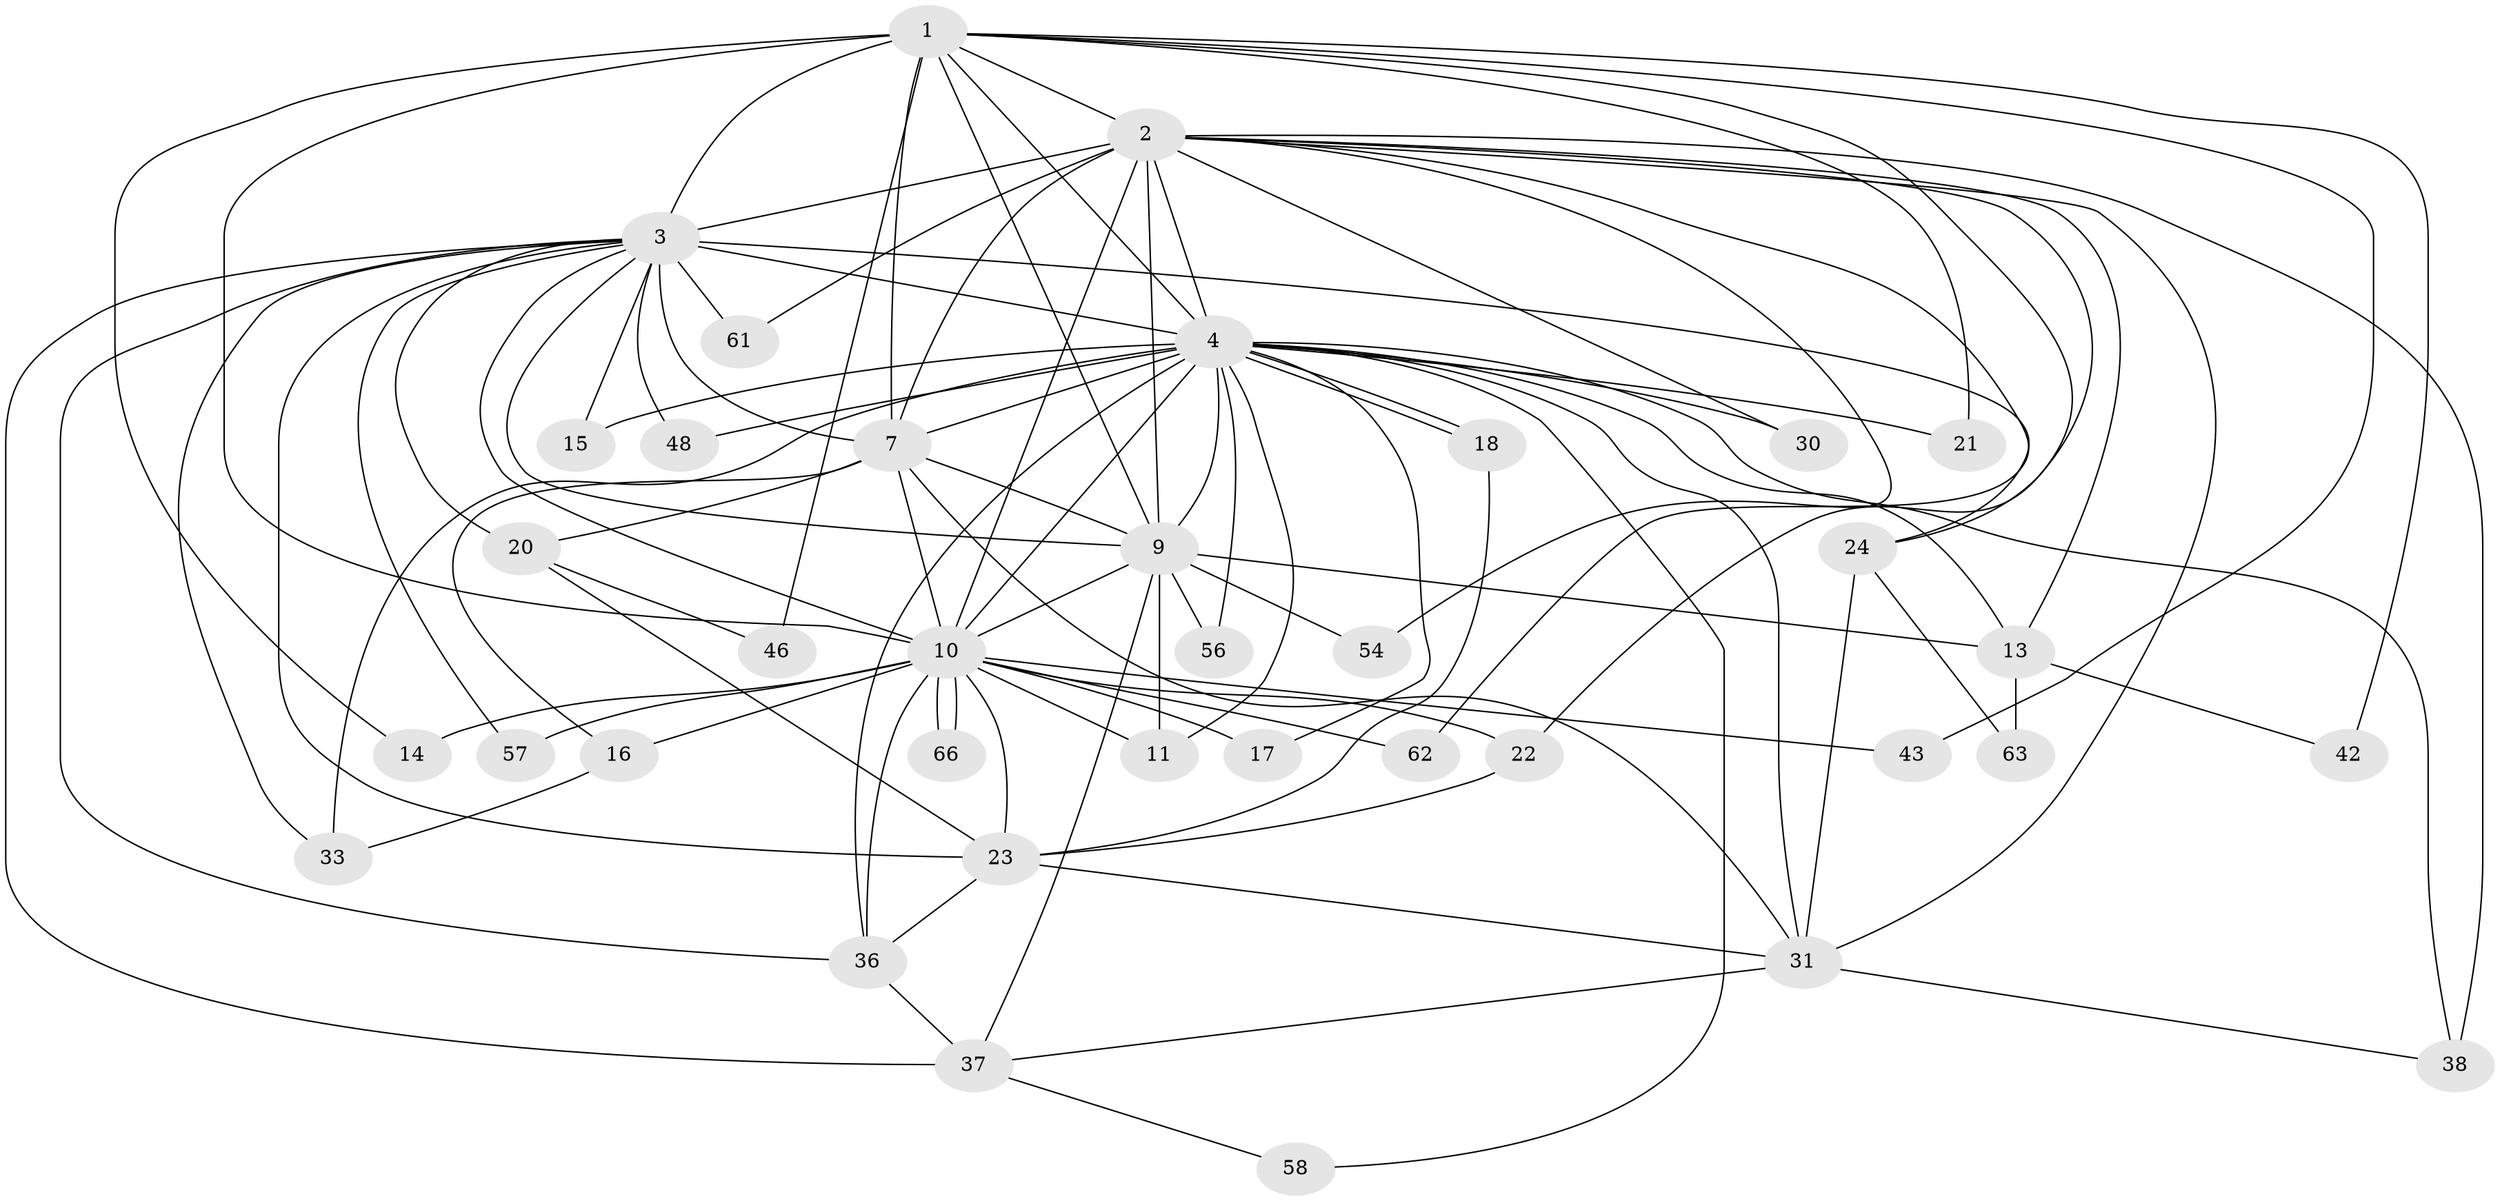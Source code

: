 // original degree distribution, {15: 0.013513513513513514, 14: 0.05405405405405406, 18: 0.013513513513513514, 25: 0.013513513513513514, 17: 0.013513513513513514, 10: 0.013513513513513514, 26: 0.013513513513513514, 3: 0.14864864864864866, 4: 0.13513513513513514, 5: 0.05405405405405406, 2: 0.5, 6: 0.02702702702702703}
// Generated by graph-tools (version 1.1) at 2025/14/03/09/25 04:14:15]
// undirected, 37 vertices, 95 edges
graph export_dot {
graph [start="1"]
  node [color=gray90,style=filled];
  1;
  2 [super="+59+6+27+44"];
  3 [super="+40+5+67"];
  4 [super="+26+19+12"];
  7 [super="+8"];
  9 [super="+34"];
  10 [super="+45+50"];
  11;
  13 [super="+72"];
  14;
  15;
  16;
  17;
  18;
  20;
  21;
  22;
  23 [super="+52+49+28"];
  24;
  30;
  31 [super="+35"];
  33 [super="+70"];
  36 [super="+39"];
  37 [super="+65"];
  38 [super="+41+60"];
  42;
  43;
  46;
  48;
  54;
  56;
  57;
  58;
  61;
  62;
  63;
  66 [super="+68"];
  1 -- 2 [weight=2];
  1 -- 3 [weight=2];
  1 -- 4;
  1 -- 7 [weight=2];
  1 -- 9;
  1 -- 10;
  1 -- 14;
  1 -- 21;
  1 -- 22;
  1 -- 42;
  1 -- 43;
  1 -- 46;
  2 -- 3 [weight=6];
  2 -- 4 [weight=3];
  2 -- 7 [weight=4];
  2 -- 9 [weight=3];
  2 -- 10 [weight=3];
  2 -- 24;
  2 -- 38 [weight=2];
  2 -- 13;
  2 -- 54;
  2 -- 61;
  2 -- 30;
  2 -- 62;
  2 -- 31;
  3 -- 4 [weight=6];
  3 -- 7 [weight=5];
  3 -- 9 [weight=2];
  3 -- 10 [weight=2];
  3 -- 20;
  3 -- 33;
  3 -- 57;
  3 -- 23;
  3 -- 48;
  3 -- 61;
  3 -- 36;
  3 -- 37 [weight=2];
  3 -- 15;
  3 -- 24;
  4 -- 7 [weight=2];
  4 -- 9;
  4 -- 10;
  4 -- 11;
  4 -- 13;
  4 -- 15;
  4 -- 17;
  4 -- 18;
  4 -- 18;
  4 -- 30;
  4 -- 31;
  4 -- 33;
  4 -- 36;
  4 -- 58;
  4 -- 56;
  4 -- 38;
  4 -- 48;
  4 -- 21;
  7 -- 9 [weight=2];
  7 -- 10 [weight=2];
  7 -- 16;
  7 -- 20;
  7 -- 31;
  9 -- 10 [weight=2];
  9 -- 56;
  9 -- 13;
  9 -- 37;
  9 -- 54;
  9 -- 11;
  10 -- 11;
  10 -- 14;
  10 -- 16;
  10 -- 17;
  10 -- 22;
  10 -- 36;
  10 -- 43;
  10 -- 57;
  10 -- 62;
  10 -- 66 [weight=2];
  10 -- 66;
  10 -- 23;
  13 -- 42;
  13 -- 63;
  16 -- 33;
  18 -- 23;
  20 -- 23;
  20 -- 46;
  22 -- 23;
  23 -- 36;
  23 -- 31;
  24 -- 31;
  24 -- 63;
  31 -- 37;
  31 -- 38;
  36 -- 37;
  37 -- 58;
}
